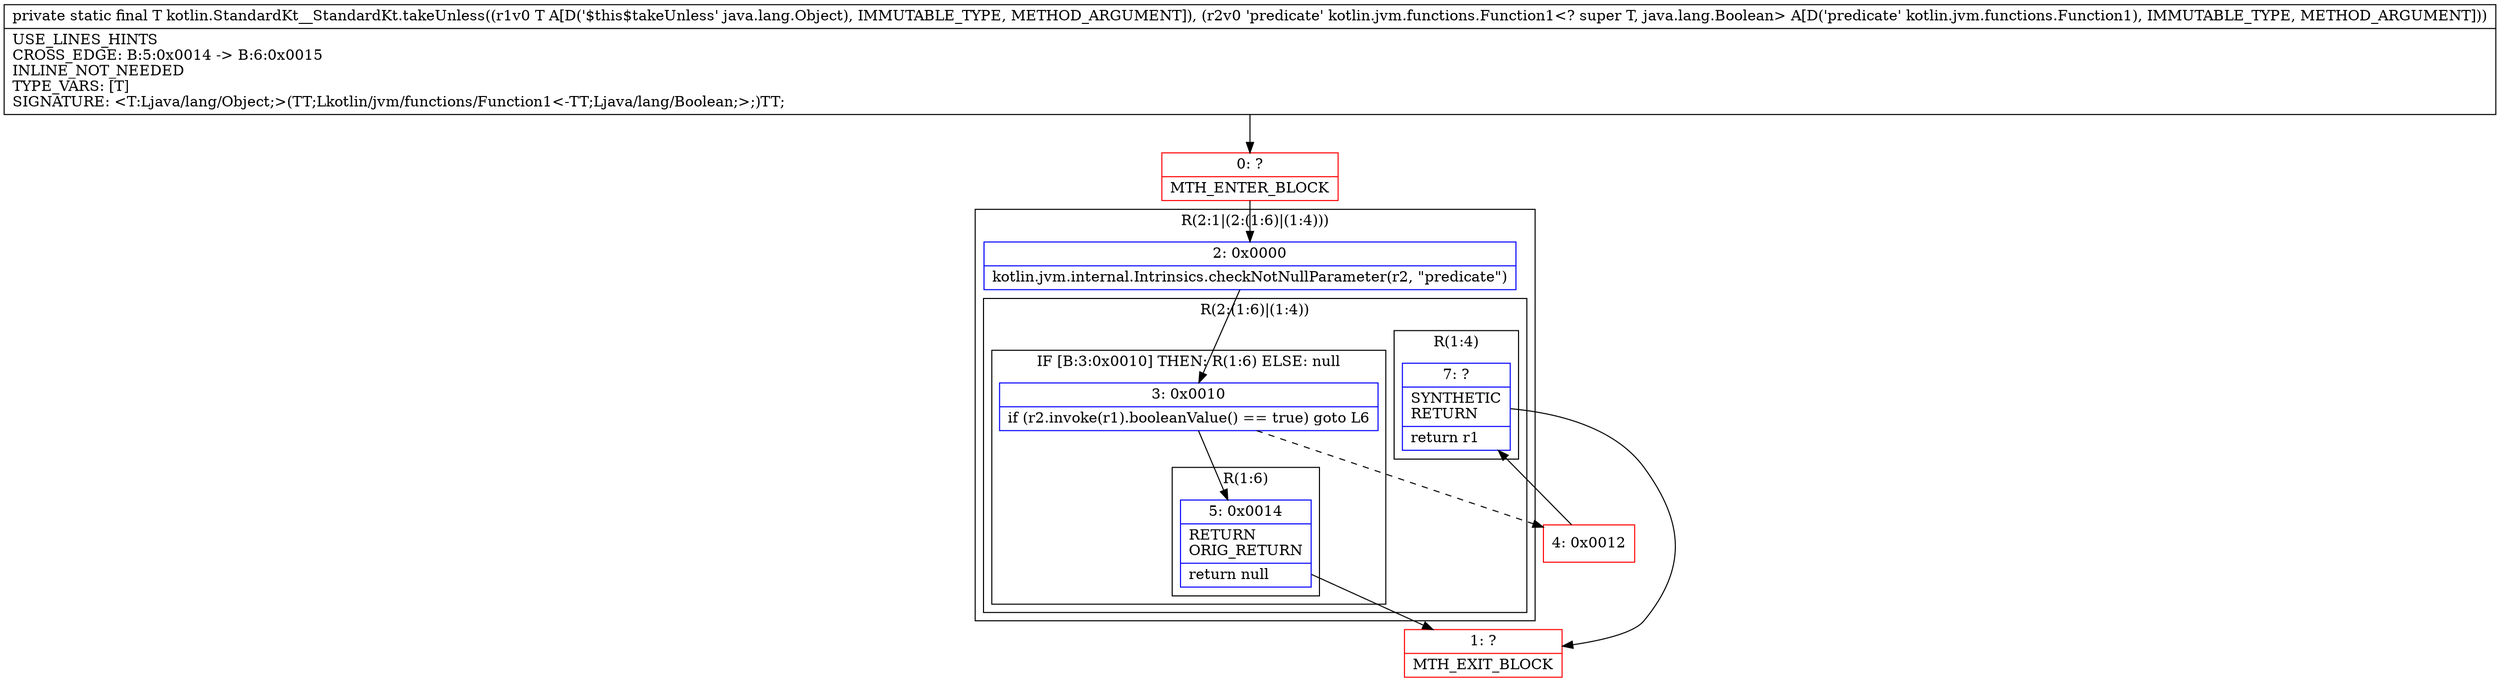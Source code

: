 digraph "CFG forkotlin.StandardKt__StandardKt.takeUnless(Ljava\/lang\/Object;Lkotlin\/jvm\/functions\/Function1;)Ljava\/lang\/Object;" {
subgraph cluster_Region_465545101 {
label = "R(2:1|(2:(1:6)|(1:4)))";
node [shape=record,color=blue];
Node_2 [shape=record,label="{2\:\ 0x0000|kotlin.jvm.internal.Intrinsics.checkNotNullParameter(r2, \"predicate\")\l}"];
subgraph cluster_Region_1149825867 {
label = "R(2:(1:6)|(1:4))";
node [shape=record,color=blue];
subgraph cluster_IfRegion_993776193 {
label = "IF [B:3:0x0010] THEN: R(1:6) ELSE: null";
node [shape=record,color=blue];
Node_3 [shape=record,label="{3\:\ 0x0010|if (r2.invoke(r1).booleanValue() == true) goto L6\l}"];
subgraph cluster_Region_1538511914 {
label = "R(1:6)";
node [shape=record,color=blue];
Node_5 [shape=record,label="{5\:\ 0x0014|RETURN\lORIG_RETURN\l|return null\l}"];
}
}
subgraph cluster_Region_1037472542 {
label = "R(1:4)";
node [shape=record,color=blue];
Node_7 [shape=record,label="{7\:\ ?|SYNTHETIC\lRETURN\l|return r1\l}"];
}
}
}
Node_0 [shape=record,color=red,label="{0\:\ ?|MTH_ENTER_BLOCK\l}"];
Node_4 [shape=record,color=red,label="{4\:\ 0x0012}"];
Node_1 [shape=record,color=red,label="{1\:\ ?|MTH_EXIT_BLOCK\l}"];
MethodNode[shape=record,label="{private static final T kotlin.StandardKt__StandardKt.takeUnless((r1v0 T A[D('$this$takeUnless' java.lang.Object), IMMUTABLE_TYPE, METHOD_ARGUMENT]), (r2v0 'predicate' kotlin.jvm.functions.Function1\<? super T, java.lang.Boolean\> A[D('predicate' kotlin.jvm.functions.Function1), IMMUTABLE_TYPE, METHOD_ARGUMENT]))  | USE_LINES_HINTS\lCROSS_EDGE: B:5:0x0014 \-\> B:6:0x0015\lINLINE_NOT_NEEDED\lTYPE_VARS: [T]\lSIGNATURE: \<T:Ljava\/lang\/Object;\>(TT;Lkotlin\/jvm\/functions\/Function1\<\-TT;Ljava\/lang\/Boolean;\>;)TT;\l}"];
MethodNode -> Node_0;Node_2 -> Node_3;
Node_3 -> Node_4[style=dashed];
Node_3 -> Node_5;
Node_5 -> Node_1;
Node_7 -> Node_1;
Node_0 -> Node_2;
Node_4 -> Node_7;
}

